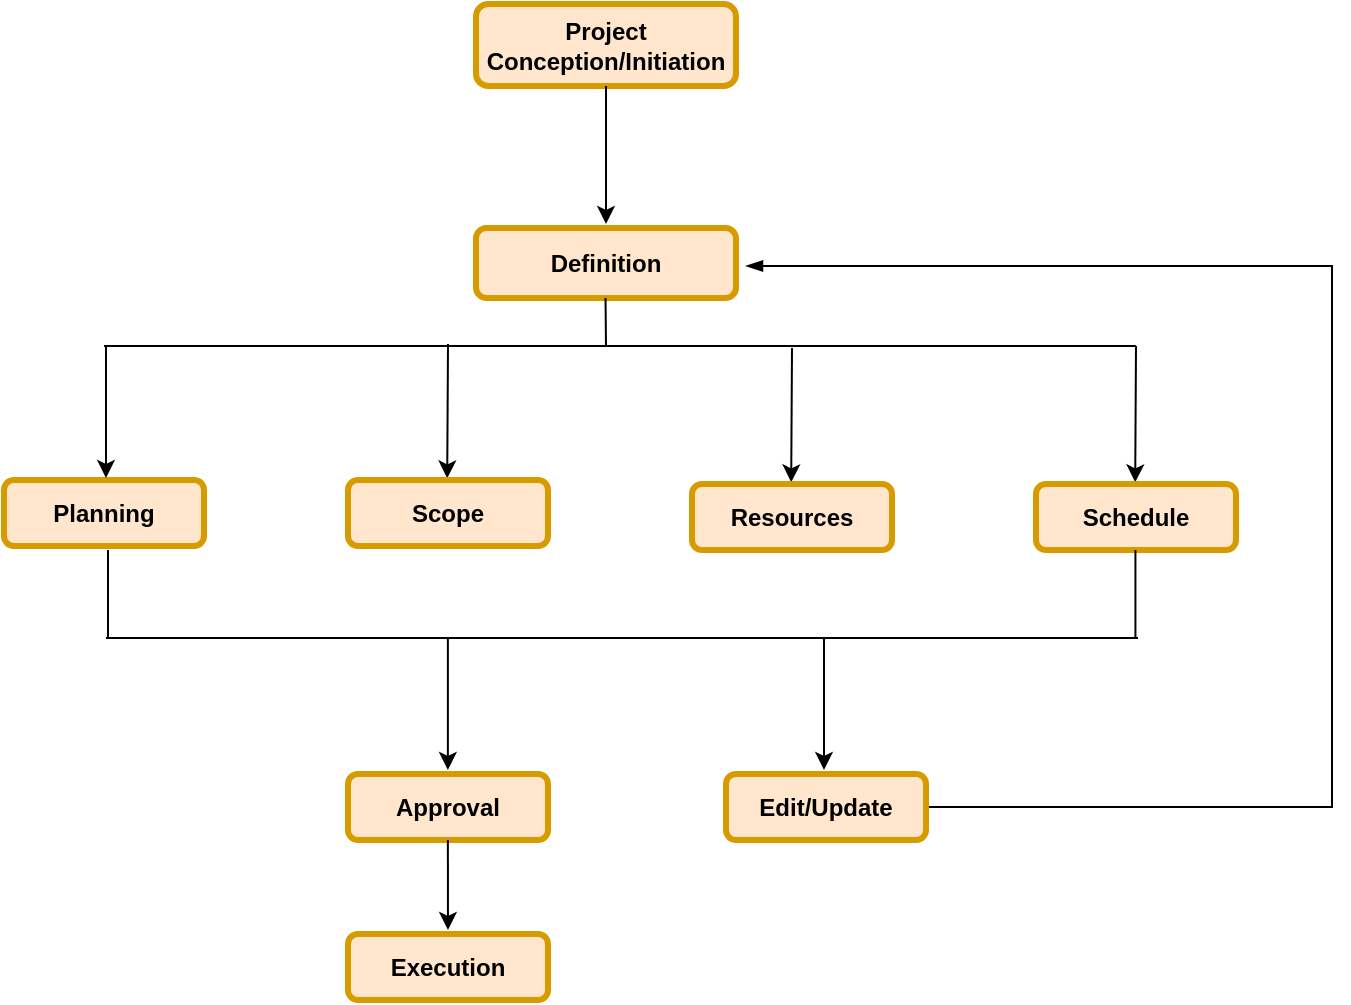 <mxfile version="13.5.5" type="github">
  <diagram id="IgycJDAbuG2H0j5a_Ocz" name="Page-1">
    <mxGraphModel dx="494" dy="246" grid="0" gridSize="10" guides="1" tooltips="1" connect="1" arrows="1" fold="1" page="1" pageScale="1" pageWidth="850" pageHeight="1100" math="0" shadow="0">
      <root>
        <mxCell id="0" />
        <mxCell id="1" parent="0" />
        <mxCell id="YBl8F8OCOd4iKIk8iAHg-1" value="Project Conception/Initiation" style="whiteSpace=wrap;align=center;verticalAlign=middle;fontStyle=1;strokeWidth=3;fillColor=#ffe6cc;strokeColor=#d79b00;shadow=0;sketch=0;rounded=1;" vertex="1" parent="1">
          <mxGeometry x="340" y="40" width="130" height="41" as="geometry" />
        </mxCell>
        <mxCell id="YBl8F8OCOd4iKIk8iAHg-2" value="" style="endArrow=classic;html=1;exitX=0.5;exitY=1;exitDx=0;exitDy=0;" edge="1" parent="1" source="YBl8F8OCOd4iKIk8iAHg-1">
          <mxGeometry width="50" height="50" relative="1" as="geometry">
            <mxPoint x="400" y="330" as="sourcePoint" />
            <mxPoint x="405" y="150" as="targetPoint" />
          </mxGeometry>
        </mxCell>
        <mxCell id="YBl8F8OCOd4iKIk8iAHg-3" value="Definition" style="whiteSpace=wrap;align=center;verticalAlign=middle;fontStyle=1;strokeWidth=3;fillColor=#ffe6cc;strokeColor=#d79b00;shadow=0;sketch=0;rounded=1;" vertex="1" parent="1">
          <mxGeometry x="340" y="152" width="130" height="35" as="geometry" />
        </mxCell>
        <mxCell id="YBl8F8OCOd4iKIk8iAHg-7" value="" style="endArrow=none;html=1;" edge="1" parent="1">
          <mxGeometry width="50" height="50" relative="1" as="geometry">
            <mxPoint x="154" y="211" as="sourcePoint" />
            <mxPoint x="670" y="211" as="targetPoint" />
          </mxGeometry>
        </mxCell>
        <mxCell id="YBl8F8OCOd4iKIk8iAHg-10" value="" style="endArrow=none;html=1;" edge="1" parent="1">
          <mxGeometry width="50" height="50" relative="1" as="geometry">
            <mxPoint x="405" y="211" as="sourcePoint" />
            <mxPoint x="404.76" y="187" as="targetPoint" />
          </mxGeometry>
        </mxCell>
        <mxCell id="YBl8F8OCOd4iKIk8iAHg-11" value="Planning" style="whiteSpace=wrap;align=center;verticalAlign=middle;fontStyle=1;strokeWidth=3;fillColor=#ffe6cc;strokeColor=#d79b00;shadow=0;sketch=0;rounded=1;" vertex="1" parent="1">
          <mxGeometry x="104" y="278" width="100" height="33" as="geometry" />
        </mxCell>
        <mxCell id="YBl8F8OCOd4iKIk8iAHg-12" value="" style="endArrow=classic;html=1;" edge="1" parent="1">
          <mxGeometry width="50" height="50" relative="1" as="geometry">
            <mxPoint x="155" y="211" as="sourcePoint" />
            <mxPoint x="155" y="277" as="targetPoint" />
          </mxGeometry>
        </mxCell>
        <mxCell id="YBl8F8OCOd4iKIk8iAHg-14" value="" style="endArrow=classic;html=1;entryX=0.496;entryY=-0.025;entryDx=0;entryDy=0;entryPerimeter=0;" edge="1" parent="1" target="YBl8F8OCOd4iKIk8iAHg-15">
          <mxGeometry width="50" height="50" relative="1" as="geometry">
            <mxPoint x="326" y="210" as="sourcePoint" />
            <mxPoint x="326" y="272" as="targetPoint" />
            <Array as="points" />
          </mxGeometry>
        </mxCell>
        <mxCell id="YBl8F8OCOd4iKIk8iAHg-15" value="Scope" style="whiteSpace=wrap;align=center;verticalAlign=middle;fontStyle=1;strokeWidth=3;fillColor=#ffe6cc;strokeColor=#d79b00;shadow=0;sketch=0;rounded=1;" vertex="1" parent="1">
          <mxGeometry x="276" y="278" width="100" height="33" as="geometry" />
        </mxCell>
        <mxCell id="YBl8F8OCOd4iKIk8iAHg-16" value="" style="endArrow=classic;html=1;entryX=0.496;entryY=-0.025;entryDx=0;entryDy=0;entryPerimeter=0;" edge="1" parent="1" target="YBl8F8OCOd4iKIk8iAHg-17">
          <mxGeometry width="50" height="50" relative="1" as="geometry">
            <mxPoint x="498" y="212" as="sourcePoint" />
            <mxPoint x="498" y="274" as="targetPoint" />
            <Array as="points" />
          </mxGeometry>
        </mxCell>
        <mxCell id="YBl8F8OCOd4iKIk8iAHg-17" value="Resources" style="whiteSpace=wrap;align=center;verticalAlign=middle;fontStyle=1;strokeWidth=3;fillColor=#ffe6cc;strokeColor=#d79b00;shadow=0;sketch=0;rounded=1;" vertex="1" parent="1">
          <mxGeometry x="448" y="280" width="100" height="33" as="geometry" />
        </mxCell>
        <mxCell id="YBl8F8OCOd4iKIk8iAHg-18" value="" style="endArrow=classic;html=1;entryX=0.496;entryY=-0.025;entryDx=0;entryDy=0;entryPerimeter=0;" edge="1" parent="1" target="YBl8F8OCOd4iKIk8iAHg-19">
          <mxGeometry width="50" height="50" relative="1" as="geometry">
            <mxPoint x="670" y="211" as="sourcePoint" />
            <mxPoint x="670" y="274" as="targetPoint" />
            <Array as="points" />
          </mxGeometry>
        </mxCell>
        <mxCell id="YBl8F8OCOd4iKIk8iAHg-19" value="Schedule" style="whiteSpace=wrap;align=center;verticalAlign=middle;fontStyle=1;strokeWidth=3;fillColor=#ffe6cc;strokeColor=#d79b00;shadow=0;sketch=0;rounded=1;" vertex="1" parent="1">
          <mxGeometry x="620" y="280" width="100" height="33" as="geometry" />
        </mxCell>
        <mxCell id="YBl8F8OCOd4iKIk8iAHg-20" value="" style="endArrow=none;html=1;" edge="1" parent="1">
          <mxGeometry width="50" height="50" relative="1" as="geometry">
            <mxPoint x="155" y="357" as="sourcePoint" />
            <mxPoint x="671" y="357" as="targetPoint" />
          </mxGeometry>
        </mxCell>
        <mxCell id="YBl8F8OCOd4iKIk8iAHg-24" value="" style="endArrow=none;html=1;" edge="1" parent="1">
          <mxGeometry width="50" height="50" relative="1" as="geometry">
            <mxPoint x="156" y="357" as="sourcePoint" />
            <mxPoint x="156" y="313" as="targetPoint" />
          </mxGeometry>
        </mxCell>
        <mxCell id="YBl8F8OCOd4iKIk8iAHg-25" value="" style="endArrow=none;html=1;" edge="1" parent="1">
          <mxGeometry width="50" height="50" relative="1" as="geometry">
            <mxPoint x="669.71" y="357" as="sourcePoint" />
            <mxPoint x="669.71" y="313" as="targetPoint" />
          </mxGeometry>
        </mxCell>
        <mxCell id="YBl8F8OCOd4iKIk8iAHg-26" value="" style="endArrow=classic;html=1;" edge="1" parent="1">
          <mxGeometry width="50" height="50" relative="1" as="geometry">
            <mxPoint x="325.94" y="357" as="sourcePoint" />
            <mxPoint x="325.94" y="423" as="targetPoint" />
          </mxGeometry>
        </mxCell>
        <mxCell id="YBl8F8OCOd4iKIk8iAHg-28" value="" style="endArrow=classic;html=1;" edge="1" parent="1">
          <mxGeometry width="50" height="50" relative="1" as="geometry">
            <mxPoint x="514" y="357" as="sourcePoint" />
            <mxPoint x="514" y="423" as="targetPoint" />
          </mxGeometry>
        </mxCell>
        <mxCell id="YBl8F8OCOd4iKIk8iAHg-29" value="Approval" style="whiteSpace=wrap;align=center;verticalAlign=middle;fontStyle=1;strokeWidth=3;fillColor=#ffe6cc;strokeColor=#d79b00;shadow=0;sketch=0;rounded=1;" vertex="1" parent="1">
          <mxGeometry x="276" y="425" width="100" height="33" as="geometry" />
        </mxCell>
        <mxCell id="YBl8F8OCOd4iKIk8iAHg-33" style="edgeStyle=orthogonalEdgeStyle;rounded=0;orthogonalLoop=1;jettySize=auto;html=1;endArrow=blockThin;endFill=1;" edge="1" parent="1" source="YBl8F8OCOd4iKIk8iAHg-30">
          <mxGeometry relative="1" as="geometry">
            <mxPoint x="475" y="171" as="targetPoint" />
            <Array as="points">
              <mxPoint x="768" y="442" />
              <mxPoint x="768" y="171" />
            </Array>
          </mxGeometry>
        </mxCell>
        <mxCell id="YBl8F8OCOd4iKIk8iAHg-30" value="Edit/Update" style="whiteSpace=wrap;align=center;verticalAlign=middle;fontStyle=1;strokeWidth=3;fillColor=#ffe6cc;strokeColor=#d79b00;shadow=0;sketch=0;rounded=1;" vertex="1" parent="1">
          <mxGeometry x="465" y="425" width="100" height="33" as="geometry" />
        </mxCell>
        <mxCell id="YBl8F8OCOd4iKIk8iAHg-36" value="" style="endArrow=classic;html=1;" edge="1" parent="1">
          <mxGeometry width="50" height="50" relative="1" as="geometry">
            <mxPoint x="325.94" y="458" as="sourcePoint" />
            <mxPoint x="326" y="503" as="targetPoint" />
          </mxGeometry>
        </mxCell>
        <mxCell id="YBl8F8OCOd4iKIk8iAHg-37" value="Execution" style="whiteSpace=wrap;align=center;verticalAlign=middle;fontStyle=1;strokeWidth=3;fillColor=#ffe6cc;strokeColor=#d79b00;shadow=0;sketch=0;rounded=1;" vertex="1" parent="1">
          <mxGeometry x="276" y="505" width="100" height="33" as="geometry" />
        </mxCell>
      </root>
    </mxGraphModel>
  </diagram>
</mxfile>
